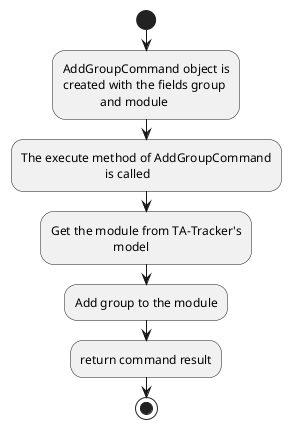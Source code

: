 @startuml
start
:AddGroupCommand object is
created with the fields group
            and module;

:The execute method of AddGroupCommand
                           is called;

:Get the module from TA-Tracker's
                    model;

:Add group to the module;


:return command result;

stop
@enduml

